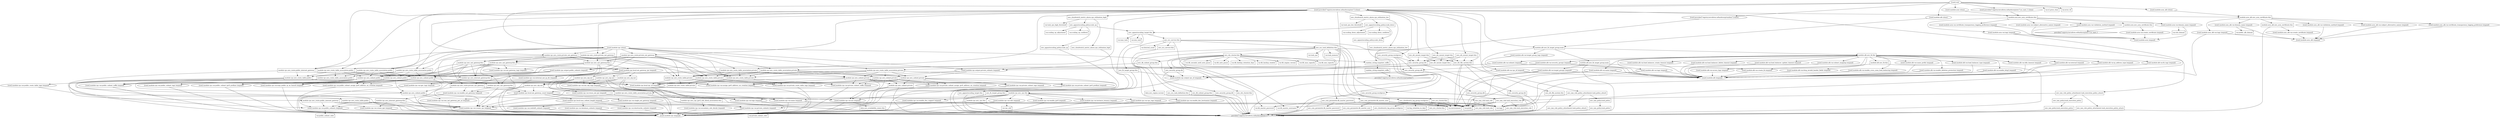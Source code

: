 digraph {
	compound = "true"
	newrank = "true"
	subgraph "root" {
		"[root] aws_appautoscaling_policy.scale_down" [label = "aws_appautoscaling_policy.scale_down", shape = "box"]
		"[root] aws_appautoscaling_policy.scale_down (expand)" [label = "aws_appautoscaling_policy.scale_down", shape = "box"]
		"[root] aws_appautoscaling_policy.scale_up" [label = "aws_appautoscaling_policy.scale_up", shape = "box"]
		"[root] aws_appautoscaling_policy.scale_up (expand)" [label = "aws_appautoscaling_policy.scale_up", shape = "box"]
		"[root] aws_appautoscaling_target.this" [label = "aws_appautoscaling_target.this", shape = "box"]
		"[root] aws_appautoscaling_target.this (expand)" [label = "aws_appautoscaling_target.this", shape = "box"]
		"[root] aws_cloudwatch_log_group.wordpress" [label = "aws_cloudwatch_log_group.wordpress", shape = "box"]
		"[root] aws_cloudwatch_log_group.wordpress (expand)" [label = "aws_cloudwatch_log_group.wordpress", shape = "box"]
		"[root] aws_cloudwatch_metric_alarm.cpu_utilization_high" [label = "aws_cloudwatch_metric_alarm.cpu_utilization_high", shape = "box"]
		"[root] aws_cloudwatch_metric_alarm.cpu_utilization_high (expand)" [label = "aws_cloudwatch_metric_alarm.cpu_utilization_high", shape = "box"]
		"[root] aws_cloudwatch_metric_alarm.cpu_utilization_low" [label = "aws_cloudwatch_metric_alarm.cpu_utilization_low", shape = "box"]
		"[root] aws_cloudwatch_metric_alarm.cpu_utilization_low (expand)" [label = "aws_cloudwatch_metric_alarm.cpu_utilization_low", shape = "box"]
		"[root] aws_db_subnet_group.this" [label = "aws_db_subnet_group.this", shape = "box"]
		"[root] aws_db_subnet_group.this (expand)" [label = "aws_db_subnet_group.this", shape = "box"]
		"[root] aws_ecs_cluster.this" [label = "aws_ecs_cluster.this", shape = "box"]
		"[root] aws_ecs_cluster.this (expand)" [label = "aws_ecs_cluster.this", shape = "box"]
		"[root] aws_ecs_service.this" [label = "aws_ecs_service.this", shape = "box"]
		"[root] aws_ecs_service.this (expand)" [label = "aws_ecs_service.this", shape = "box"]
		"[root] aws_ecs_task_definition.this" [label = "aws_ecs_task_definition.this", shape = "box"]
		"[root] aws_ecs_task_definition.this (expand)" [label = "aws_ecs_task_definition.this", shape = "box"]
		"[root] aws_efs_file_system.this" [label = "aws_efs_file_system.this", shape = "box"]
		"[root] aws_efs_file_system.this (expand)" [label = "aws_efs_file_system.this", shape = "box"]
		"[root] aws_efs_mount_target.this (expand)" [label = "aws_efs_mount_target.this", shape = "box"]
		"[root] aws_efs_mount_target.this[0]" [label = "aws_efs_mount_target.this", shape = "box"]
		"[root] aws_efs_mount_target.this[1]" [label = "aws_efs_mount_target.this", shape = "box"]
		"[root] aws_efs_mount_target.this[2]" [label = "aws_efs_mount_target.this", shape = "box"]
		"[root] aws_iam_policy.task_execution_policy" [label = "aws_iam_policy.task_execution_policy", shape = "box"]
		"[root] aws_iam_policy.task_execution_policy (expand)" [label = "aws_iam_policy.task_execution_policy", shape = "box"]
		"[root] aws_iam_policy.task_policy" [label = "aws_iam_policy.task_policy", shape = "box"]
		"[root] aws_iam_policy.task_policy (expand)" [label = "aws_iam_policy.task_policy", shape = "box"]
		"[root] aws_iam_role.task_execution_role" [label = "aws_iam_role.task_execution_role", shape = "box"]
		"[root] aws_iam_role.task_execution_role (expand)" [label = "aws_iam_role.task_execution_role", shape = "box"]
		"[root] aws_iam_role.task_role" [label = "aws_iam_role.task_role", shape = "box"]
		"[root] aws_iam_role.task_role (expand)" [label = "aws_iam_role.task_role", shape = "box"]
		"[root] aws_iam_role_policy_attachment.task_execution_policy_attach" [label = "aws_iam_role_policy_attachment.task_execution_policy_attach", shape = "box"]
		"[root] aws_iam_role_policy_attachment.task_execution_policy_attach (expand)" [label = "aws_iam_role_policy_attachment.task_execution_policy_attach", shape = "box"]
		"[root] aws_iam_role_policy_attachment.task_policy_attach" [label = "aws_iam_role_policy_attachment.task_policy_attach", shape = "box"]
		"[root] aws_iam_role_policy_attachment.task_policy_attach (expand)" [label = "aws_iam_role_policy_attachment.task_policy_attach", shape = "box"]
		"[root] aws_lb_target_group.this" [label = "aws_lb_target_group.this", shape = "box"]
		"[root] aws_lb_target_group.this (expand)" [label = "aws_lb_target_group.this", shape = "box"]
		"[root] aws_rds_cluster.this" [label = "aws_rds_cluster.this", shape = "box"]
		"[root] aws_rds_cluster.this (expand)" [label = "aws_rds_cluster.this", shape = "box"]
		"[root] aws_security_group.alb" [label = "aws_security_group.alb", shape = "box"]
		"[root] aws_security_group.alb (expand)" [label = "aws_security_group.alb", shape = "box"]
		"[root] aws_security_group.db" [label = "aws_security_group.db", shape = "box"]
		"[root] aws_security_group.db (expand)" [label = "aws_security_group.db", shape = "box"]
		"[root] aws_security_group.efs" [label = "aws_security_group.efs", shape = "box"]
		"[root] aws_security_group.efs (expand)" [label = "aws_security_group.efs", shape = "box"]
		"[root] aws_security_group.wordpress" [label = "aws_security_group.wordpress", shape = "box"]
		"[root] aws_security_group.wordpress (expand)" [label = "aws_security_group.wordpress", shape = "box"]
		"[root] aws_ssm_parameter.db_master_password" [label = "aws_ssm_parameter.db_master_password", shape = "box"]
		"[root] aws_ssm_parameter.db_master_password (expand)" [label = "aws_ssm_parameter.db_master_password", shape = "box"]
		"[root] aws_ssm_parameter.db_master_user" [label = "aws_ssm_parameter.db_master_user", shape = "box"]
		"[root] aws_ssm_parameter.db_master_user (expand)" [label = "aws_ssm_parameter.db_master_user", shape = "box"]
		"[root] data.aws_availability_zones.this (expand)" [label = "data.aws_availability_zones.this", shape = "box"]
		"[root] data.aws_region.current (expand)" [label = "data.aws_region.current", shape = "box"]
		"[root] module.acm.aws_acm_certificate.this (expand)" [label = "module.acm.aws_acm_certificate.this", shape = "box"]
		"[root] module.acm.aws_acm_certificate.this[0]" [label = "module.acm.aws_acm_certificate.this", shape = "box"]
		"[root] module.acm_alb.aws_acm_certificate.this (expand)" [label = "module.acm_alb.aws_acm_certificate.this", shape = "box"]
		"[root] module.acm_alb.aws_acm_certificate.this[0]" [label = "module.acm_alb.aws_acm_certificate.this", shape = "box"]
		"[root] module.alb.aws_lb.this (expand)" [label = "module.alb.aws_lb.this", shape = "box"]
		"[root] module.alb.aws_lb.this[0]" [label = "module.alb.aws_lb.this", shape = "box"]
		"[root] module.alb.aws_lb_target_group.main (expand)" [label = "module.alb.aws_lb_target_group.main", shape = "box"]
		"[root] module.alb.aws_lb_target_group.main[0]" [label = "module.alb.aws_lb_target_group.main", shape = "box"]
		"[root] module.vpc.aws_eip.nat (expand)" [label = "module.vpc.aws_eip.nat", shape = "box"]
		"[root] module.vpc.aws_eip.nat[0]" [label = "module.vpc.aws_eip.nat", shape = "box"]
		"[root] module.vpc.aws_eip.nat[1]" [label = "module.vpc.aws_eip.nat", shape = "box"]
		"[root] module.vpc.aws_eip.nat[2]" [label = "module.vpc.aws_eip.nat", shape = "box"]
		"[root] module.vpc.aws_internet_gateway.this (expand)" [label = "module.vpc.aws_internet_gateway.this", shape = "box"]
		"[root] module.vpc.aws_internet_gateway.this[0]" [label = "module.vpc.aws_internet_gateway.this", shape = "box"]
		"[root] module.vpc.aws_nat_gateway.this (expand)" [label = "module.vpc.aws_nat_gateway.this", shape = "box"]
		"[root] module.vpc.aws_nat_gateway.this[0]" [label = "module.vpc.aws_nat_gateway.this", shape = "box"]
		"[root] module.vpc.aws_nat_gateway.this[1]" [label = "module.vpc.aws_nat_gateway.this", shape = "box"]
		"[root] module.vpc.aws_nat_gateway.this[2]" [label = "module.vpc.aws_nat_gateway.this", shape = "box"]
		"[root] module.vpc.aws_route.private_nat_gateway (expand)" [label = "module.vpc.aws_route.private_nat_gateway", shape = "box"]
		"[root] module.vpc.aws_route.private_nat_gateway[0]" [label = "module.vpc.aws_route.private_nat_gateway", shape = "box"]
		"[root] module.vpc.aws_route.private_nat_gateway[1]" [label = "module.vpc.aws_route.private_nat_gateway", shape = "box"]
		"[root] module.vpc.aws_route.private_nat_gateway[2]" [label = "module.vpc.aws_route.private_nat_gateway", shape = "box"]
		"[root] module.vpc.aws_route.public_internet_gateway (expand)" [label = "module.vpc.aws_route.public_internet_gateway", shape = "box"]
		"[root] module.vpc.aws_route.public_internet_gateway[0]" [label = "module.vpc.aws_route.public_internet_gateway", shape = "box"]
		"[root] module.vpc.aws_route_table.private (expand)" [label = "module.vpc.aws_route_table.private", shape = "box"]
		"[root] module.vpc.aws_route_table.private[0]" [label = "module.vpc.aws_route_table.private", shape = "box"]
		"[root] module.vpc.aws_route_table.private[1]" [label = "module.vpc.aws_route_table.private", shape = "box"]
		"[root] module.vpc.aws_route_table.private[2]" [label = "module.vpc.aws_route_table.private", shape = "box"]
		"[root] module.vpc.aws_route_table.public (expand)" [label = "module.vpc.aws_route_table.public", shape = "box"]
		"[root] module.vpc.aws_route_table.public[0]" [label = "module.vpc.aws_route_table.public", shape = "box"]
		"[root] module.vpc.aws_route_table_association.private (expand)" [label = "module.vpc.aws_route_table_association.private", shape = "box"]
		"[root] module.vpc.aws_route_table_association.private[0]" [label = "module.vpc.aws_route_table_association.private", shape = "box"]
		"[root] module.vpc.aws_route_table_association.private[1]" [label = "module.vpc.aws_route_table_association.private", shape = "box"]
		"[root] module.vpc.aws_route_table_association.private[2]" [label = "module.vpc.aws_route_table_association.private", shape = "box"]
		"[root] module.vpc.aws_route_table_association.public (expand)" [label = "module.vpc.aws_route_table_association.public", shape = "box"]
		"[root] module.vpc.aws_route_table_association.public[0]" [label = "module.vpc.aws_route_table_association.public", shape = "box"]
		"[root] module.vpc.aws_route_table_association.public[1]" [label = "module.vpc.aws_route_table_association.public", shape = "box"]
		"[root] module.vpc.aws_route_table_association.public[2]" [label = "module.vpc.aws_route_table_association.public", shape = "box"]
		"[root] module.vpc.aws_subnet.private (expand)" [label = "module.vpc.aws_subnet.private", shape = "box"]
		"[root] module.vpc.aws_subnet.private[0]" [label = "module.vpc.aws_subnet.private", shape = "box"]
		"[root] module.vpc.aws_subnet.private[1]" [label = "module.vpc.aws_subnet.private", shape = "box"]
		"[root] module.vpc.aws_subnet.private[2]" [label = "module.vpc.aws_subnet.private", shape = "box"]
		"[root] module.vpc.aws_subnet.public (expand)" [label = "module.vpc.aws_subnet.public", shape = "box"]
		"[root] module.vpc.aws_subnet.public[0]" [label = "module.vpc.aws_subnet.public", shape = "box"]
		"[root] module.vpc.aws_subnet.public[1]" [label = "module.vpc.aws_subnet.public", shape = "box"]
		"[root] module.vpc.aws_subnet.public[2]" [label = "module.vpc.aws_subnet.public", shape = "box"]
		"[root] module.vpc.aws_vpc.this (expand)" [label = "module.vpc.aws_vpc.this", shape = "box"]
		"[root] module.vpc.aws_vpc.this[0]" [label = "module.vpc.aws_vpc.this", shape = "box"]
		"[root] module.vpc.aws_vpc_ipv4_cidr_block_association.this (expand)" [label = "module.vpc.aws_vpc_ipv4_cidr_block_association.this", shape = "box"]
		"[root] provider[\"registry.terraform.io/hashicorp/aws\"]" [label = "provider[\"registry.terraform.io/hashicorp/aws\"]", shape = "diamond"]
		"[root] provider[\"registry.terraform.io/hashicorp/aws\"].us_east_1" [label = "provider[\"registry.terraform.io/hashicorp/aws\"].us_east_1", shape = "diamond"]
		"[root] provider[\"registry.terraform.io/hashicorp/random\"]" [label = "provider[\"registry.terraform.io/hashicorp/random\"]", shape = "diamond"]
		"[root] random_string.snapshot_suffix" [label = "random_string.snapshot_suffix", shape = "box"]
		"[root] random_string.snapshot_suffix (expand)" [label = "random_string.snapshot_suffix", shape = "box"]
		"[root] var.cf_price_class" [label = "var.cf_price_class", shape = "note"]
		"[root] var.db_auto_pause" [label = "var.db_auto_pause", shape = "note"]
		"[root] var.db_backup_retention_days" [label = "var.db_backup_retention_days", shape = "note"]
		"[root] var.db_backup_window" [label = "var.db_backup_window", shape = "note"]
		"[root] var.db_engine_version" [label = "var.db_engine_version", shape = "note"]
		"[root] var.db_master_password" [label = "var.db_master_password", shape = "note"]
		"[root] var.db_master_username" [label = "var.db_master_username", shape = "note"]
		"[root] var.db_max_capacity" [label = "var.db_max_capacity", shape = "note"]
		"[root] var.db_min_capacity" [label = "var.db_min_capacity", shape = "note"]
		"[root] var.db_seconds_until_auto_pause" [label = "var.db_seconds_until_auto_pause", shape = "note"]
		"[root] var.desired_count" [label = "var.desired_count", shape = "note"]
		"[root] var.environment" [label = "var.environment", shape = "note"]
		"[root] var.error_ttl" [label = "var.error_ttl", shape = "note"]
		"[root] var.log_retention_in_days" [label = "var.log_retention_in_days", shape = "note"]
		"[root] var.max_task" [label = "var.max_task", shape = "note"]
		"[root] var.min_task" [label = "var.min_task", shape = "note"]
		"[root] var.prefix" [label = "var.prefix", shape = "note"]
		"[root] var.private_subnet_cidrs" [label = "var.private_subnet_cidrs", shape = "note"]
		"[root] var.public_alb_domain" [label = "var.public_alb_domain", shape = "note"]
		"[root] var.public_subnet_cidrs" [label = "var.public_subnet_cidrs", shape = "note"]
		"[root] var.scaling_down_adjustment" [label = "var.scaling_down_adjustment", shape = "note"]
		"[root] var.scaling_down_cooldown" [label = "var.scaling_down_cooldown", shape = "note"]
		"[root] var.scaling_up_adjustment" [label = "var.scaling_up_adjustment", shape = "note"]
		"[root] var.scaling_up_cooldown" [label = "var.scaling_up_cooldown", shape = "note"]
		"[root] var.site_domain" [label = "var.site_domain", shape = "note"]
		"[root] var.tags" [label = "var.tags", shape = "note"]
		"[root] var.task_cpu" [label = "var.task_cpu", shape = "note"]
		"[root] var.task_cpu_high_threshold" [label = "var.task_cpu_high_threshold", shape = "note"]
		"[root] var.task_cpu_low_threshold" [label = "var.task_cpu_low_threshold", shape = "note"]
		"[root] var.task_memory" [label = "var.task_memory", shape = "note"]
		"[root] var.vpc_cidr" [label = "var.vpc_cidr", shape = "note"]
		"[root] aws_appautoscaling_policy.scale_down (expand)" -> "[root] provider[\"registry.terraform.io/hashicorp/aws\"]"
		"[root] aws_appautoscaling_policy.scale_down" -> "[root] aws_appautoscaling_policy.scale_down (expand)"
		"[root] aws_appautoscaling_policy.scale_down" -> "[root] aws_appautoscaling_target.this"
		"[root] aws_appautoscaling_policy.scale_down" -> "[root] var.scaling_down_adjustment"
		"[root] aws_appautoscaling_policy.scale_down" -> "[root] var.scaling_down_cooldown"
		"[root] aws_appautoscaling_policy.scale_up (expand)" -> "[root] provider[\"registry.terraform.io/hashicorp/aws\"]"
		"[root] aws_appautoscaling_policy.scale_up" -> "[root] aws_appautoscaling_policy.scale_up (expand)"
		"[root] aws_appautoscaling_policy.scale_up" -> "[root] aws_appautoscaling_target.this"
		"[root] aws_appautoscaling_policy.scale_up" -> "[root] var.scaling_up_adjustment"
		"[root] aws_appautoscaling_policy.scale_up" -> "[root] var.scaling_up_cooldown"
		"[root] aws_appautoscaling_target.this (expand)" -> "[root] provider[\"registry.terraform.io/hashicorp/aws\"]"
		"[root] aws_appautoscaling_target.this" -> "[root] aws_appautoscaling_target.this (expand)"
		"[root] aws_appautoscaling_target.this" -> "[root] aws_ecs_service.this"
		"[root] aws_appautoscaling_target.this" -> "[root] var.max_task"
		"[root] aws_appautoscaling_target.this" -> "[root] var.min_task"
		"[root] aws_cloudwatch_log_group.wordpress (expand)" -> "[root] provider[\"registry.terraform.io/hashicorp/aws\"]"
		"[root] aws_cloudwatch_log_group.wordpress" -> "[root] aws_cloudwatch_log_group.wordpress (expand)"
		"[root] aws_cloudwatch_log_group.wordpress" -> "[root] var.environment"
		"[root] aws_cloudwatch_log_group.wordpress" -> "[root] var.log_retention_in_days"
		"[root] aws_cloudwatch_log_group.wordpress" -> "[root] var.prefix"
		"[root] aws_cloudwatch_log_group.wordpress" -> "[root] var.tags"
		"[root] aws_cloudwatch_metric_alarm.cpu_utilization_high (expand)" -> "[root] provider[\"registry.terraform.io/hashicorp/aws\"]"
		"[root] aws_cloudwatch_metric_alarm.cpu_utilization_high" -> "[root] aws_appautoscaling_policy.scale_up"
		"[root] aws_cloudwatch_metric_alarm.cpu_utilization_high" -> "[root] aws_cloudwatch_metric_alarm.cpu_utilization_high (expand)"
		"[root] aws_cloudwatch_metric_alarm.cpu_utilization_high" -> "[root] var.task_cpu_high_threshold"
		"[root] aws_cloudwatch_metric_alarm.cpu_utilization_low (expand)" -> "[root] provider[\"registry.terraform.io/hashicorp/aws\"]"
		"[root] aws_cloudwatch_metric_alarm.cpu_utilization_low" -> "[root] aws_appautoscaling_policy.scale_down"
		"[root] aws_cloudwatch_metric_alarm.cpu_utilization_low" -> "[root] aws_cloudwatch_metric_alarm.cpu_utilization_low (expand)"
		"[root] aws_cloudwatch_metric_alarm.cpu_utilization_low" -> "[root] var.task_cpu_low_threshold"
		"[root] aws_db_subnet_group.this (expand)" -> "[root] provider[\"registry.terraform.io/hashicorp/aws\"]"
		"[root] aws_db_subnet_group.this" -> "[root] aws_db_subnet_group.this (expand)"
		"[root] aws_db_subnet_group.this" -> "[root] module.vpc.output.private_subnets (expand)"
		"[root] aws_ecs_cluster.this (expand)" -> "[root] provider[\"registry.terraform.io/hashicorp/aws\"]"
		"[root] aws_ecs_cluster.this" -> "[root] aws_ecs_cluster.this (expand)"
		"[root] aws_ecs_cluster.this" -> "[root] var.environment"
		"[root] aws_ecs_cluster.this" -> "[root] var.prefix"
		"[root] aws_ecs_service.this (expand)" -> "[root] provider[\"registry.terraform.io/hashicorp/aws\"]"
		"[root] aws_ecs_service.this" -> "[root] aws_ecs_cluster.this"
		"[root] aws_ecs_service.this" -> "[root] aws_ecs_service.this (expand)"
		"[root] aws_ecs_service.this" -> "[root] aws_ecs_task_definition.this"
		"[root] aws_ecs_service.this" -> "[root] aws_lb_target_group.this"
		"[root] aws_ecs_service.this" -> "[root] aws_security_group.alb"
		"[root] aws_ecs_service.this" -> "[root] aws_security_group.efs"
		"[root] aws_ecs_service.this" -> "[root] var.desired_count"
		"[root] aws_ecs_task_definition.this (expand)" -> "[root] provider[\"registry.terraform.io/hashicorp/aws\"]"
		"[root] aws_ecs_task_definition.this" -> "[root] aws_cloudwatch_log_group.wordpress"
		"[root] aws_ecs_task_definition.this" -> "[root] aws_ecs_task_definition.this (expand)"
		"[root] aws_ecs_task_definition.this" -> "[root] aws_efs_file_system.this"
		"[root] aws_ecs_task_definition.this" -> "[root] aws_iam_role.task_execution_role"
		"[root] aws_ecs_task_definition.this" -> "[root] aws_iam_role.task_role"
		"[root] aws_ecs_task_definition.this" -> "[root] aws_rds_cluster.this"
		"[root] aws_ecs_task_definition.this" -> "[root] aws_ssm_parameter.db_master_password"
		"[root] aws_ecs_task_definition.this" -> "[root] aws_ssm_parameter.db_master_user"
		"[root] aws_ecs_task_definition.this" -> "[root] data.aws_region.current (expand)"
		"[root] aws_ecs_task_definition.this" -> "[root] var.task_cpu"
		"[root] aws_ecs_task_definition.this" -> "[root] var.task_memory"
		"[root] aws_efs_file_system.this (expand)" -> "[root] provider[\"registry.terraform.io/hashicorp/aws\"]"
		"[root] aws_efs_file_system.this" -> "[root] aws_efs_file_system.this (expand)"
		"[root] aws_efs_file_system.this" -> "[root] var.environment"
		"[root] aws_efs_file_system.this" -> "[root] var.prefix"
		"[root] aws_efs_file_system.this" -> "[root] var.tags"
		"[root] aws_efs_mount_target.this (expand)" -> "[root] module.vpc.output.private_subnets (expand)"
		"[root] aws_efs_mount_target.this[0]" -> "[root] aws_efs_file_system.this"
		"[root] aws_efs_mount_target.this[0]" -> "[root] aws_efs_mount_target.this (expand)"
		"[root] aws_efs_mount_target.this[0]" -> "[root] aws_security_group.efs"
		"[root] aws_efs_mount_target.this[1]" -> "[root] aws_efs_file_system.this"
		"[root] aws_efs_mount_target.this[1]" -> "[root] aws_efs_mount_target.this (expand)"
		"[root] aws_efs_mount_target.this[1]" -> "[root] aws_security_group.efs"
		"[root] aws_efs_mount_target.this[2]" -> "[root] aws_efs_file_system.this"
		"[root] aws_efs_mount_target.this[2]" -> "[root] aws_efs_mount_target.this (expand)"
		"[root] aws_efs_mount_target.this[2]" -> "[root] aws_security_group.efs"
		"[root] aws_iam_policy.task_execution_policy (expand)" -> "[root] provider[\"registry.terraform.io/hashicorp/aws\"]"
		"[root] aws_iam_policy.task_execution_policy" -> "[root] aws_iam_policy.task_execution_policy (expand)"
		"[root] aws_iam_policy.task_policy (expand)" -> "[root] provider[\"registry.terraform.io/hashicorp/aws\"]"
		"[root] aws_iam_policy.task_policy" -> "[root] aws_iam_policy.task_policy (expand)"
		"[root] aws_iam_role.task_execution_role (expand)" -> "[root] provider[\"registry.terraform.io/hashicorp/aws\"]"
		"[root] aws_iam_role.task_execution_role" -> "[root] aws_iam_role.task_execution_role (expand)"
		"[root] aws_iam_role.task_execution_role" -> "[root] var.environment"
		"[root] aws_iam_role.task_execution_role" -> "[root] var.prefix"
		"[root] aws_iam_role.task_execution_role" -> "[root] var.tags"
		"[root] aws_iam_role.task_role (expand)" -> "[root] provider[\"registry.terraform.io/hashicorp/aws\"]"
		"[root] aws_iam_role.task_role" -> "[root] aws_iam_role.task_role (expand)"
		"[root] aws_iam_role.task_role" -> "[root] var.environment"
		"[root] aws_iam_role.task_role" -> "[root] var.prefix"
		"[root] aws_iam_role.task_role" -> "[root] var.tags"
		"[root] aws_iam_role_policy_attachment.task_execution_policy_attach (expand)" -> "[root] provider[\"registry.terraform.io/hashicorp/aws\"]"
		"[root] aws_iam_role_policy_attachment.task_execution_policy_attach" -> "[root] aws_iam_policy.task_execution_policy"
		"[root] aws_iam_role_policy_attachment.task_execution_policy_attach" -> "[root] aws_iam_role.task_execution_role"
		"[root] aws_iam_role_policy_attachment.task_execution_policy_attach" -> "[root] aws_iam_role_policy_attachment.task_execution_policy_attach (expand)"
		"[root] aws_iam_role_policy_attachment.task_policy_attach (expand)" -> "[root] provider[\"registry.terraform.io/hashicorp/aws\"]"
		"[root] aws_iam_role_policy_attachment.task_policy_attach" -> "[root] aws_iam_policy.task_policy"
		"[root] aws_iam_role_policy_attachment.task_policy_attach" -> "[root] aws_iam_role.task_role"
		"[root] aws_iam_role_policy_attachment.task_policy_attach" -> "[root] aws_iam_role_policy_attachment.task_policy_attach (expand)"
		"[root] aws_lb_target_group.this (expand)" -> "[root] provider[\"registry.terraform.io/hashicorp/aws\"]"
		"[root] aws_lb_target_group.this" -> "[root] aws_lb_target_group.this (expand)"
		"[root] aws_lb_target_group.this" -> "[root] module.vpc.output.vpc_id (expand)"
		"[root] aws_rds_cluster.this (expand)" -> "[root] provider[\"registry.terraform.io/hashicorp/aws\"]"
		"[root] aws_rds_cluster.this" -> "[root] aws_db_subnet_group.this"
		"[root] aws_rds_cluster.this" -> "[root] aws_rds_cluster.this (expand)"
		"[root] aws_rds_cluster.this" -> "[root] aws_security_group.db"
		"[root] aws_rds_cluster.this" -> "[root] random_string.snapshot_suffix"
		"[root] aws_rds_cluster.this" -> "[root] var.db_auto_pause"
		"[root] aws_rds_cluster.this" -> "[root] var.db_backup_retention_days"
		"[root] aws_rds_cluster.this" -> "[root] var.db_backup_window"
		"[root] aws_rds_cluster.this" -> "[root] var.db_engine_version"
		"[root] aws_rds_cluster.this" -> "[root] var.db_master_password"
		"[root] aws_rds_cluster.this" -> "[root] var.db_master_username"
		"[root] aws_rds_cluster.this" -> "[root] var.db_max_capacity"
		"[root] aws_rds_cluster.this" -> "[root] var.db_min_capacity"
		"[root] aws_rds_cluster.this" -> "[root] var.db_seconds_until_auto_pause"
		"[root] aws_security_group.alb (expand)" -> "[root] provider[\"registry.terraform.io/hashicorp/aws\"]"
		"[root] aws_security_group.alb" -> "[root] aws_security_group.alb (expand)"
		"[root] aws_security_group.alb" -> "[root] module.vpc.output.vpc_id (expand)"
		"[root] aws_security_group.db (expand)" -> "[root] provider[\"registry.terraform.io/hashicorp/aws\"]"
		"[root] aws_security_group.db" -> "[root] aws_security_group.db (expand)"
		"[root] aws_security_group.db" -> "[root] module.vpc.output.vpc_id (expand)"
		"[root] aws_security_group.efs (expand)" -> "[root] provider[\"registry.terraform.io/hashicorp/aws\"]"
		"[root] aws_security_group.efs" -> "[root] aws_security_group.efs (expand)"
		"[root] aws_security_group.efs" -> "[root] module.vpc.output.vpc_id (expand)"
		"[root] aws_security_group.wordpress (expand)" -> "[root] provider[\"registry.terraform.io/hashicorp/aws\"]"
		"[root] aws_security_group.wordpress" -> "[root] aws_security_group.alb"
		"[root] aws_security_group.wordpress" -> "[root] aws_security_group.efs"
		"[root] aws_security_group.wordpress" -> "[root] aws_security_group.wordpress (expand)"
		"[root] aws_ssm_parameter.db_master_password (expand)" -> "[root] provider[\"registry.terraform.io/hashicorp/aws\"]"
		"[root] aws_ssm_parameter.db_master_password" -> "[root] aws_ssm_parameter.db_master_password (expand)"
		"[root] aws_ssm_parameter.db_master_password" -> "[root] var.db_master_password"
		"[root] aws_ssm_parameter.db_master_password" -> "[root] var.environment"
		"[root] aws_ssm_parameter.db_master_password" -> "[root] var.prefix"
		"[root] aws_ssm_parameter.db_master_password" -> "[root] var.tags"
		"[root] aws_ssm_parameter.db_master_user (expand)" -> "[root] provider[\"registry.terraform.io/hashicorp/aws\"]"
		"[root] aws_ssm_parameter.db_master_user" -> "[root] aws_ssm_parameter.db_master_user (expand)"
		"[root] aws_ssm_parameter.db_master_user" -> "[root] var.db_master_username"
		"[root] aws_ssm_parameter.db_master_user" -> "[root] var.environment"
		"[root] aws_ssm_parameter.db_master_user" -> "[root] var.prefix"
		"[root] aws_ssm_parameter.db_master_user" -> "[root] var.tags"
		"[root] data.aws_availability_zones.this (expand)" -> "[root] provider[\"registry.terraform.io/hashicorp/aws\"]"
		"[root] data.aws_region.current (expand)" -> "[root] provider[\"registry.terraform.io/hashicorp/aws\"]"
		"[root] module.acm (close)" -> "[root] module.acm.aws_acm_certificate.this[0]"
		"[root] module.acm.aws_acm_certificate.this (expand)" -> "[root] module.acm.var.create_certificate (expand)"
		"[root] module.acm.aws_acm_certificate.this (expand)" -> "[root] provider[\"registry.terraform.io/hashicorp/aws\"].us_east_1"
		"[root] module.acm.aws_acm_certificate.this[0]" -> "[root] module.acm.aws_acm_certificate.this (expand)"
		"[root] module.acm.aws_acm_certificate.this[0]" -> "[root] module.acm.var.certificate_transparency_logging_preference (expand)"
		"[root] module.acm.aws_acm_certificate.this[0]" -> "[root] module.acm.var.domain_name (expand)"
		"[root] module.acm.aws_acm_certificate.this[0]" -> "[root] module.acm.var.subject_alternative_names (expand)"
		"[root] module.acm.aws_acm_certificate.this[0]" -> "[root] module.acm.var.tags (expand)"
		"[root] module.acm.aws_acm_certificate.this[0]" -> "[root] module.acm.var.validation_method (expand)"
		"[root] module.acm.var.certificate_transparency_logging_preference (expand)" -> "[root] module.acm (expand)"
		"[root] module.acm.var.create_certificate (expand)" -> "[root] module.acm (expand)"
		"[root] module.acm.var.domain_name (expand)" -> "[root] module.acm (expand)"
		"[root] module.acm.var.domain_name (expand)" -> "[root] var.site_domain"
		"[root] module.acm.var.subject_alternative_names (expand)" -> "[root] module.acm (expand)"
		"[root] module.acm.var.tags (expand)" -> "[root] module.acm (expand)"
		"[root] module.acm.var.tags (expand)" -> "[root] var.tags"
		"[root] module.acm.var.validation_method (expand)" -> "[root] module.acm (expand)"
		"[root] module.acm_alb (close)" -> "[root] module.acm_alb.aws_acm_certificate.this[0]"
		"[root] module.acm_alb.aws_acm_certificate.this (expand)" -> "[root] module.acm_alb.var.create_certificate (expand)"
		"[root] module.acm_alb.aws_acm_certificate.this (expand)" -> "[root] provider[\"registry.terraform.io/hashicorp/aws\"]"
		"[root] module.acm_alb.aws_acm_certificate.this[0]" -> "[root] module.acm_alb.aws_acm_certificate.this (expand)"
		"[root] module.acm_alb.aws_acm_certificate.this[0]" -> "[root] module.acm_alb.var.certificate_transparency_logging_preference (expand)"
		"[root] module.acm_alb.aws_acm_certificate.this[0]" -> "[root] module.acm_alb.var.domain_name (expand)"
		"[root] module.acm_alb.aws_acm_certificate.this[0]" -> "[root] module.acm_alb.var.subject_alternative_names (expand)"
		"[root] module.acm_alb.aws_acm_certificate.this[0]" -> "[root] module.acm_alb.var.tags (expand)"
		"[root] module.acm_alb.aws_acm_certificate.this[0]" -> "[root] module.acm_alb.var.validation_method (expand)"
		"[root] module.acm_alb.var.certificate_transparency_logging_preference (expand)" -> "[root] module.acm_alb (expand)"
		"[root] module.acm_alb.var.create_certificate (expand)" -> "[root] module.acm_alb (expand)"
		"[root] module.acm_alb.var.domain_name (expand)" -> "[root] module.acm_alb (expand)"
		"[root] module.acm_alb.var.domain_name (expand)" -> "[root] var.public_alb_domain"
		"[root] module.acm_alb.var.subject_alternative_names (expand)" -> "[root] module.acm_alb (expand)"
		"[root] module.acm_alb.var.tags (expand)" -> "[root] module.acm_alb (expand)"
		"[root] module.acm_alb.var.tags (expand)" -> "[root] var.tags"
		"[root] module.acm_alb.var.validation_method (expand)" -> "[root] module.acm_alb (expand)"
		"[root] module.alb (close)" -> "[root] module.alb.aws_lb_target_group.main[0]"
		"[root] module.alb.aws_lb.this (expand)" -> "[root] module.alb.var.create_lb (expand)"
		"[root] module.alb.aws_lb.this (expand)" -> "[root] provider[\"registry.terraform.io/hashicorp/aws\"]"
		"[root] module.alb.aws_lb.this[0]" -> "[root] module.alb.aws_lb.this (expand)"
		"[root] module.alb.aws_lb.this[0]" -> "[root] module.alb.var.access_logs (expand)"
		"[root] module.alb.aws_lb.this[0]" -> "[root] module.alb.var.drop_invalid_header_fields (expand)"
		"[root] module.alb.aws_lb.this[0]" -> "[root] module.alb.var.enable_cross_zone_load_balancing (expand)"
		"[root] module.alb.aws_lb.this[0]" -> "[root] module.alb.var.enable_deletion_protection (expand)"
		"[root] module.alb.aws_lb.this[0]" -> "[root] module.alb.var.enable_http2 (expand)"
		"[root] module.alb.aws_lb.this[0]" -> "[root] module.alb.var.idle_timeout (expand)"
		"[root] module.alb.aws_lb.this[0]" -> "[root] module.alb.var.internal (expand)"
		"[root] module.alb.aws_lb.this[0]" -> "[root] module.alb.var.ip_address_type (expand)"
		"[root] module.alb.aws_lb.this[0]" -> "[root] module.alb.var.lb_tags (expand)"
		"[root] module.alb.aws_lb.this[0]" -> "[root] module.alb.var.load_balancer_create_timeout (expand)"
		"[root] module.alb.aws_lb.this[0]" -> "[root] module.alb.var.load_balancer_delete_timeout (expand)"
		"[root] module.alb.aws_lb.this[0]" -> "[root] module.alb.var.load_balancer_type (expand)"
		"[root] module.alb.aws_lb.this[0]" -> "[root] module.alb.var.load_balancer_update_timeout (expand)"
		"[root] module.alb.aws_lb.this[0]" -> "[root] module.alb.var.name (expand)"
		"[root] module.alb.aws_lb.this[0]" -> "[root] module.alb.var.name_prefix (expand)"
		"[root] module.alb.aws_lb.this[0]" -> "[root] module.alb.var.security_groups (expand)"
		"[root] module.alb.aws_lb.this[0]" -> "[root] module.alb.var.subnet_mapping (expand)"
		"[root] module.alb.aws_lb.this[0]" -> "[root] module.alb.var.subnets (expand)"
		"[root] module.alb.aws_lb.this[0]" -> "[root] module.alb.var.tags (expand)"
		"[root] module.alb.aws_lb_target_group.main (expand)" -> "[root] module.alb.var.create_lb (expand)"
		"[root] module.alb.aws_lb_target_group.main (expand)" -> "[root] module.alb.var.target_groups (expand)"
		"[root] module.alb.aws_lb_target_group.main (expand)" -> "[root] provider[\"registry.terraform.io/hashicorp/aws\"]"
		"[root] module.alb.aws_lb_target_group.main[0]" -> "[root] module.alb.aws_lb.this[0]"
		"[root] module.alb.aws_lb_target_group.main[0]" -> "[root] module.alb.aws_lb_target_group.main (expand)"
		"[root] module.alb.aws_lb_target_group.main[0]" -> "[root] module.alb.var.target_group_tags (expand)"
		"[root] module.alb.aws_lb_target_group.main[0]" -> "[root] module.alb.var.vpc_id (expand)"
		"[root] module.alb.var.access_logs (expand)" -> "[root] module.alb (expand)"
		"[root] module.alb.var.create_lb (expand)" -> "[root] module.alb (expand)"
		"[root] module.alb.var.drop_invalid_header_fields (expand)" -> "[root] module.alb (expand)"
		"[root] module.alb.var.enable_cross_zone_load_balancing (expand)" -> "[root] module.alb (expand)"
		"[root] module.alb.var.enable_deletion_protection (expand)" -> "[root] module.alb (expand)"
		"[root] module.alb.var.enable_http2 (expand)" -> "[root] module.alb (expand)"
		"[root] module.alb.var.idle_timeout (expand)" -> "[root] module.alb (expand)"
		"[root] module.alb.var.internal (expand)" -> "[root] module.alb (expand)"
		"[root] module.alb.var.ip_address_type (expand)" -> "[root] module.alb (expand)"
		"[root] module.alb.var.lb_tags (expand)" -> "[root] module.alb (expand)"
		"[root] module.alb.var.load_balancer_create_timeout (expand)" -> "[root] module.alb (expand)"
		"[root] module.alb.var.load_balancer_delete_timeout (expand)" -> "[root] module.alb (expand)"
		"[root] module.alb.var.load_balancer_type (expand)" -> "[root] module.alb (expand)"
		"[root] module.alb.var.load_balancer_update_timeout (expand)" -> "[root] module.alb (expand)"
		"[root] module.alb.var.name (expand)" -> "[root] module.alb (expand)"
		"[root] module.alb.var.name (expand)" -> "[root] var.environment"
		"[root] module.alb.var.name (expand)" -> "[root] var.prefix"
		"[root] module.alb.var.name_prefix (expand)" -> "[root] module.alb (expand)"
		"[root] module.alb.var.security_groups (expand)" -> "[root] aws_security_group.alb"
		"[root] module.alb.var.security_groups (expand)" -> "[root] module.alb (expand)"
		"[root] module.alb.var.subnet_mapping (expand)" -> "[root] module.alb (expand)"
		"[root] module.alb.var.subnets (expand)" -> "[root] module.alb (expand)"
		"[root] module.alb.var.subnets (expand)" -> "[root] module.vpc.output.public_subnets (expand)"
		"[root] module.alb.var.tags (expand)" -> "[root] module.alb (expand)"
		"[root] module.alb.var.tags (expand)" -> "[root] var.tags"
		"[root] module.alb.var.target_group_tags (expand)" -> "[root] module.alb (expand)"
		"[root] module.alb.var.target_groups (expand)" -> "[root] module.alb (expand)"
		"[root] module.alb.var.target_groups (expand)" -> "[root] var.environment"
		"[root] module.alb.var.target_groups (expand)" -> "[root] var.prefix"
		"[root] module.alb.var.vpc_id (expand)" -> "[root] module.alb (expand)"
		"[root] module.alb.var.vpc_id (expand)" -> "[root] module.vpc.output.vpc_id (expand)"
		"[root] module.vpc (close)" -> "[root] module.vpc.aws_route.private_nat_gateway[0]"
		"[root] module.vpc (close)" -> "[root] module.vpc.aws_route.private_nat_gateway[1]"
		"[root] module.vpc (close)" -> "[root] module.vpc.aws_route.private_nat_gateway[2]"
		"[root] module.vpc (close)" -> "[root] module.vpc.aws_route.public_internet_gateway[0]"
		"[root] module.vpc (close)" -> "[root] module.vpc.aws_route_table_association.private[0]"
		"[root] module.vpc (close)" -> "[root] module.vpc.aws_route_table_association.private[1]"
		"[root] module.vpc (close)" -> "[root] module.vpc.aws_route_table_association.private[2]"
		"[root] module.vpc (close)" -> "[root] module.vpc.aws_route_table_association.public[0]"
		"[root] module.vpc (close)" -> "[root] module.vpc.aws_route_table_association.public[1]"
		"[root] module.vpc (close)" -> "[root] module.vpc.aws_route_table_association.public[2]"
		"[root] module.vpc (close)" -> "[root] module.vpc.output.private_subnets (expand)"
		"[root] module.vpc (close)" -> "[root] module.vpc.output.public_subnets (expand)"
		"[root] module.vpc (close)" -> "[root] module.vpc.output.vpc_id (expand)"
		"[root] module.vpc.aws_eip.nat (expand)" -> "[root] module.vpc.local.nat_gateway_count (expand)"
		"[root] module.vpc.aws_eip.nat (expand)" -> "[root] module.vpc.var.create_vpc (expand)"
		"[root] module.vpc.aws_eip.nat (expand)" -> "[root] module.vpc.var.enable_nat_gateway (expand)"
		"[root] module.vpc.aws_eip.nat (expand)" -> "[root] module.vpc.var.reuse_nat_ips (expand)"
		"[root] module.vpc.aws_eip.nat[0]" -> "[root] module.vpc.aws_eip.nat (expand)"
		"[root] module.vpc.aws_eip.nat[0]" -> "[root] module.vpc.var.name (expand)"
		"[root] module.vpc.aws_eip.nat[0]" -> "[root] module.vpc.var.nat_eip_tags (expand)"
		"[root] module.vpc.aws_eip.nat[0]" -> "[root] module.vpc.var.tags (expand)"
		"[root] module.vpc.aws_eip.nat[1]" -> "[root] module.vpc.aws_eip.nat (expand)"
		"[root] module.vpc.aws_eip.nat[1]" -> "[root] module.vpc.var.name (expand)"
		"[root] module.vpc.aws_eip.nat[1]" -> "[root] module.vpc.var.nat_eip_tags (expand)"
		"[root] module.vpc.aws_eip.nat[1]" -> "[root] module.vpc.var.tags (expand)"
		"[root] module.vpc.aws_eip.nat[2]" -> "[root] module.vpc.aws_eip.nat (expand)"
		"[root] module.vpc.aws_eip.nat[2]" -> "[root] module.vpc.var.name (expand)"
		"[root] module.vpc.aws_eip.nat[2]" -> "[root] module.vpc.var.nat_eip_tags (expand)"
		"[root] module.vpc.aws_eip.nat[2]" -> "[root] module.vpc.var.tags (expand)"
		"[root] module.vpc.aws_internet_gateway.this (expand)" -> "[root] module.vpc.var.create_igw (expand)"
		"[root] module.vpc.aws_internet_gateway.this (expand)" -> "[root] module.vpc.var.create_vpc (expand)"
		"[root] module.vpc.aws_internet_gateway.this (expand)" -> "[root] module.vpc.var.public_subnets (expand)"
		"[root] module.vpc.aws_internet_gateway.this (expand)" -> "[root] provider[\"registry.terraform.io/hashicorp/aws\"]"
		"[root] module.vpc.aws_internet_gateway.this[0]" -> "[root] module.vpc.aws_internet_gateway.this (expand)"
		"[root] module.vpc.aws_internet_gateway.this[0]" -> "[root] module.vpc.local.vpc_id (expand)"
		"[root] module.vpc.aws_internet_gateway.this[0]" -> "[root] module.vpc.var.igw_tags (expand)"
		"[root] module.vpc.aws_nat_gateway.this (expand)" -> "[root] module.vpc.local.nat_gateway_count (expand)"
		"[root] module.vpc.aws_nat_gateway.this (expand)" -> "[root] module.vpc.var.create_vpc (expand)"
		"[root] module.vpc.aws_nat_gateway.this (expand)" -> "[root] module.vpc.var.enable_nat_gateway (expand)"
		"[root] module.vpc.aws_nat_gateway.this[0]" -> "[root] module.vpc.aws_internet_gateway.this[0]"
		"[root] module.vpc.aws_nat_gateway.this[0]" -> "[root] module.vpc.aws_nat_gateway.this (expand)"
		"[root] module.vpc.aws_nat_gateway.this[0]" -> "[root] module.vpc.aws_subnet.public[0]"
		"[root] module.vpc.aws_nat_gateway.this[0]" -> "[root] module.vpc.aws_subnet.public[1]"
		"[root] module.vpc.aws_nat_gateway.this[0]" -> "[root] module.vpc.aws_subnet.public[2]"
		"[root] module.vpc.aws_nat_gateway.this[0]" -> "[root] module.vpc.local.nat_gateway_ips (expand)"
		"[root] module.vpc.aws_nat_gateway.this[0]" -> "[root] module.vpc.var.nat_gateway_tags (expand)"
		"[root] module.vpc.aws_nat_gateway.this[1]" -> "[root] module.vpc.aws_internet_gateway.this[0]"
		"[root] module.vpc.aws_nat_gateway.this[1]" -> "[root] module.vpc.aws_nat_gateway.this (expand)"
		"[root] module.vpc.aws_nat_gateway.this[1]" -> "[root] module.vpc.aws_subnet.public[0]"
		"[root] module.vpc.aws_nat_gateway.this[1]" -> "[root] module.vpc.aws_subnet.public[1]"
		"[root] module.vpc.aws_nat_gateway.this[1]" -> "[root] module.vpc.aws_subnet.public[2]"
		"[root] module.vpc.aws_nat_gateway.this[1]" -> "[root] module.vpc.local.nat_gateway_ips (expand)"
		"[root] module.vpc.aws_nat_gateway.this[1]" -> "[root] module.vpc.var.nat_gateway_tags (expand)"
		"[root] module.vpc.aws_nat_gateway.this[2]" -> "[root] module.vpc.aws_internet_gateway.this[0]"
		"[root] module.vpc.aws_nat_gateway.this[2]" -> "[root] module.vpc.aws_nat_gateway.this (expand)"
		"[root] module.vpc.aws_nat_gateway.this[2]" -> "[root] module.vpc.aws_subnet.public[0]"
		"[root] module.vpc.aws_nat_gateway.this[2]" -> "[root] module.vpc.aws_subnet.public[1]"
		"[root] module.vpc.aws_nat_gateway.this[2]" -> "[root] module.vpc.aws_subnet.public[2]"
		"[root] module.vpc.aws_nat_gateway.this[2]" -> "[root] module.vpc.local.nat_gateway_ips (expand)"
		"[root] module.vpc.aws_nat_gateway.this[2]" -> "[root] module.vpc.var.nat_gateway_tags (expand)"
		"[root] module.vpc.aws_route.private_nat_gateway (expand)" -> "[root] module.vpc.local.nat_gateway_count (expand)"
		"[root] module.vpc.aws_route.private_nat_gateway (expand)" -> "[root] module.vpc.var.create_vpc (expand)"
		"[root] module.vpc.aws_route.private_nat_gateway (expand)" -> "[root] module.vpc.var.enable_nat_gateway (expand)"
		"[root] module.vpc.aws_route.private_nat_gateway[0]" -> "[root] module.vpc.aws_nat_gateway.this[0]"
		"[root] module.vpc.aws_route.private_nat_gateway[0]" -> "[root] module.vpc.aws_nat_gateway.this[1]"
		"[root] module.vpc.aws_route.private_nat_gateway[0]" -> "[root] module.vpc.aws_nat_gateway.this[2]"
		"[root] module.vpc.aws_route.private_nat_gateway[0]" -> "[root] module.vpc.aws_route.private_nat_gateway (expand)"
		"[root] module.vpc.aws_route.private_nat_gateway[0]" -> "[root] module.vpc.aws_route_table.private[0]"
		"[root] module.vpc.aws_route.private_nat_gateway[0]" -> "[root] module.vpc.aws_route_table.private[1]"
		"[root] module.vpc.aws_route.private_nat_gateway[0]" -> "[root] module.vpc.aws_route_table.private[2]"
		"[root] module.vpc.aws_route.private_nat_gateway[1]" -> "[root] module.vpc.aws_nat_gateway.this[0]"
		"[root] module.vpc.aws_route.private_nat_gateway[1]" -> "[root] module.vpc.aws_nat_gateway.this[1]"
		"[root] module.vpc.aws_route.private_nat_gateway[1]" -> "[root] module.vpc.aws_nat_gateway.this[2]"
		"[root] module.vpc.aws_route.private_nat_gateway[1]" -> "[root] module.vpc.aws_route.private_nat_gateway (expand)"
		"[root] module.vpc.aws_route.private_nat_gateway[1]" -> "[root] module.vpc.aws_route_table.private[0]"
		"[root] module.vpc.aws_route.private_nat_gateway[1]" -> "[root] module.vpc.aws_route_table.private[1]"
		"[root] module.vpc.aws_route.private_nat_gateway[1]" -> "[root] module.vpc.aws_route_table.private[2]"
		"[root] module.vpc.aws_route.private_nat_gateway[2]" -> "[root] module.vpc.aws_nat_gateway.this[0]"
		"[root] module.vpc.aws_route.private_nat_gateway[2]" -> "[root] module.vpc.aws_nat_gateway.this[1]"
		"[root] module.vpc.aws_route.private_nat_gateway[2]" -> "[root] module.vpc.aws_nat_gateway.this[2]"
		"[root] module.vpc.aws_route.private_nat_gateway[2]" -> "[root] module.vpc.aws_route.private_nat_gateway (expand)"
		"[root] module.vpc.aws_route.private_nat_gateway[2]" -> "[root] module.vpc.aws_route_table.private[0]"
		"[root] module.vpc.aws_route.private_nat_gateway[2]" -> "[root] module.vpc.aws_route_table.private[1]"
		"[root] module.vpc.aws_route.private_nat_gateway[2]" -> "[root] module.vpc.aws_route_table.private[2]"
		"[root] module.vpc.aws_route.public_internet_gateway (expand)" -> "[root] module.vpc.var.create_igw (expand)"
		"[root] module.vpc.aws_route.public_internet_gateway (expand)" -> "[root] module.vpc.var.create_vpc (expand)"
		"[root] module.vpc.aws_route.public_internet_gateway (expand)" -> "[root] module.vpc.var.public_subnets (expand)"
		"[root] module.vpc.aws_route.public_internet_gateway (expand)" -> "[root] provider[\"registry.terraform.io/hashicorp/aws\"]"
		"[root] module.vpc.aws_route.public_internet_gateway[0]" -> "[root] module.vpc.aws_internet_gateway.this[0]"
		"[root] module.vpc.aws_route.public_internet_gateway[0]" -> "[root] module.vpc.aws_route.public_internet_gateway (expand)"
		"[root] module.vpc.aws_route.public_internet_gateway[0]" -> "[root] module.vpc.aws_route_table.public[0]"
		"[root] module.vpc.aws_route_table.private (expand)" -> "[root] module.vpc.local.nat_gateway_count (expand)"
		"[root] module.vpc.aws_route_table.private (expand)" -> "[root] module.vpc.var.create_vpc (expand)"
		"[root] module.vpc.aws_route_table.private[0]" -> "[root] module.vpc.aws_route_table.private (expand)"
		"[root] module.vpc.aws_route_table.private[0]" -> "[root] module.vpc.local.vpc_id (expand)"
		"[root] module.vpc.aws_route_table.private[0]" -> "[root] module.vpc.var.private_route_table_tags (expand)"
		"[root] module.vpc.aws_route_table.private[0]" -> "[root] module.vpc.var.private_subnet_suffix (expand)"
		"[root] module.vpc.aws_route_table.private[1]" -> "[root] module.vpc.aws_route_table.private (expand)"
		"[root] module.vpc.aws_route_table.private[1]" -> "[root] module.vpc.local.vpc_id (expand)"
		"[root] module.vpc.aws_route_table.private[1]" -> "[root] module.vpc.var.private_route_table_tags (expand)"
		"[root] module.vpc.aws_route_table.private[1]" -> "[root] module.vpc.var.private_subnet_suffix (expand)"
		"[root] module.vpc.aws_route_table.private[2]" -> "[root] module.vpc.aws_route_table.private (expand)"
		"[root] module.vpc.aws_route_table.private[2]" -> "[root] module.vpc.local.vpc_id (expand)"
		"[root] module.vpc.aws_route_table.private[2]" -> "[root] module.vpc.var.private_route_table_tags (expand)"
		"[root] module.vpc.aws_route_table.private[2]" -> "[root] module.vpc.var.private_subnet_suffix (expand)"
		"[root] module.vpc.aws_route_table.public (expand)" -> "[root] module.vpc.var.create_vpc (expand)"
		"[root] module.vpc.aws_route_table.public (expand)" -> "[root] module.vpc.var.public_subnets (expand)"
		"[root] module.vpc.aws_route_table.public (expand)" -> "[root] provider[\"registry.terraform.io/hashicorp/aws\"]"
		"[root] module.vpc.aws_route_table.public[0]" -> "[root] module.vpc.aws_route_table.public (expand)"
		"[root] module.vpc.aws_route_table.public[0]" -> "[root] module.vpc.local.vpc_id (expand)"
		"[root] module.vpc.aws_route_table.public[0]" -> "[root] module.vpc.var.public_route_table_tags (expand)"
		"[root] module.vpc.aws_route_table.public[0]" -> "[root] module.vpc.var.public_subnet_suffix (expand)"
		"[root] module.vpc.aws_route_table_association.private (expand)" -> "[root] module.vpc.var.create_vpc (expand)"
		"[root] module.vpc.aws_route_table_association.private (expand)" -> "[root] module.vpc.var.private_subnets (expand)"
		"[root] module.vpc.aws_route_table_association.private (expand)" -> "[root] provider[\"registry.terraform.io/hashicorp/aws\"]"
		"[root] module.vpc.aws_route_table_association.private[0]" -> "[root] module.vpc.aws_route_table.private[0]"
		"[root] module.vpc.aws_route_table_association.private[0]" -> "[root] module.vpc.aws_route_table.private[1]"
		"[root] module.vpc.aws_route_table_association.private[0]" -> "[root] module.vpc.aws_route_table.private[2]"
		"[root] module.vpc.aws_route_table_association.private[0]" -> "[root] module.vpc.aws_route_table_association.private (expand)"
		"[root] module.vpc.aws_route_table_association.private[0]" -> "[root] module.vpc.aws_subnet.private[0]"
		"[root] module.vpc.aws_route_table_association.private[0]" -> "[root] module.vpc.aws_subnet.private[1]"
		"[root] module.vpc.aws_route_table_association.private[0]" -> "[root] module.vpc.aws_subnet.private[2]"
		"[root] module.vpc.aws_route_table_association.private[1]" -> "[root] module.vpc.aws_route_table.private[0]"
		"[root] module.vpc.aws_route_table_association.private[1]" -> "[root] module.vpc.aws_route_table.private[1]"
		"[root] module.vpc.aws_route_table_association.private[1]" -> "[root] module.vpc.aws_route_table.private[2]"
		"[root] module.vpc.aws_route_table_association.private[1]" -> "[root] module.vpc.aws_route_table_association.private (expand)"
		"[root] module.vpc.aws_route_table_association.private[1]" -> "[root] module.vpc.aws_subnet.private[0]"
		"[root] module.vpc.aws_route_table_association.private[1]" -> "[root] module.vpc.aws_subnet.private[1]"
		"[root] module.vpc.aws_route_table_association.private[1]" -> "[root] module.vpc.aws_subnet.private[2]"
		"[root] module.vpc.aws_route_table_association.private[2]" -> "[root] module.vpc.aws_route_table.private[0]"
		"[root] module.vpc.aws_route_table_association.private[2]" -> "[root] module.vpc.aws_route_table.private[1]"
		"[root] module.vpc.aws_route_table_association.private[2]" -> "[root] module.vpc.aws_route_table.private[2]"
		"[root] module.vpc.aws_route_table_association.private[2]" -> "[root] module.vpc.aws_route_table_association.private (expand)"
		"[root] module.vpc.aws_route_table_association.private[2]" -> "[root] module.vpc.aws_subnet.private[0]"
		"[root] module.vpc.aws_route_table_association.private[2]" -> "[root] module.vpc.aws_subnet.private[1]"
		"[root] module.vpc.aws_route_table_association.private[2]" -> "[root] module.vpc.aws_subnet.private[2]"
		"[root] module.vpc.aws_route_table_association.public (expand)" -> "[root] module.vpc.var.create_vpc (expand)"
		"[root] module.vpc.aws_route_table_association.public (expand)" -> "[root] module.vpc.var.public_subnets (expand)"
		"[root] module.vpc.aws_route_table_association.public (expand)" -> "[root] provider[\"registry.terraform.io/hashicorp/aws\"]"
		"[root] module.vpc.aws_route_table_association.public[0]" -> "[root] module.vpc.aws_route_table.public[0]"
		"[root] module.vpc.aws_route_table_association.public[0]" -> "[root] module.vpc.aws_route_table_association.public (expand)"
		"[root] module.vpc.aws_route_table_association.public[0]" -> "[root] module.vpc.aws_subnet.public[0]"
		"[root] module.vpc.aws_route_table_association.public[0]" -> "[root] module.vpc.aws_subnet.public[1]"
		"[root] module.vpc.aws_route_table_association.public[0]" -> "[root] module.vpc.aws_subnet.public[2]"
		"[root] module.vpc.aws_route_table_association.public[1]" -> "[root] module.vpc.aws_route_table.public[0]"
		"[root] module.vpc.aws_route_table_association.public[1]" -> "[root] module.vpc.aws_route_table_association.public (expand)"
		"[root] module.vpc.aws_route_table_association.public[1]" -> "[root] module.vpc.aws_subnet.public[0]"
		"[root] module.vpc.aws_route_table_association.public[1]" -> "[root] module.vpc.aws_subnet.public[1]"
		"[root] module.vpc.aws_route_table_association.public[1]" -> "[root] module.vpc.aws_subnet.public[2]"
		"[root] module.vpc.aws_route_table_association.public[2]" -> "[root] module.vpc.aws_route_table.public[0]"
		"[root] module.vpc.aws_route_table_association.public[2]" -> "[root] module.vpc.aws_route_table_association.public (expand)"
		"[root] module.vpc.aws_route_table_association.public[2]" -> "[root] module.vpc.aws_subnet.public[0]"
		"[root] module.vpc.aws_route_table_association.public[2]" -> "[root] module.vpc.aws_subnet.public[1]"
		"[root] module.vpc.aws_route_table_association.public[2]" -> "[root] module.vpc.aws_subnet.public[2]"
		"[root] module.vpc.aws_subnet.private (expand)" -> "[root] module.vpc.var.create_vpc (expand)"
		"[root] module.vpc.aws_subnet.private (expand)" -> "[root] module.vpc.var.private_subnets (expand)"
		"[root] module.vpc.aws_subnet.private (expand)" -> "[root] provider[\"registry.terraform.io/hashicorp/aws\"]"
		"[root] module.vpc.aws_subnet.private[0]" -> "[root] module.vpc.aws_subnet.private (expand)"
		"[root] module.vpc.aws_subnet.private[0]" -> "[root] module.vpc.local.vpc_id (expand)"
		"[root] module.vpc.aws_subnet.private[0]" -> "[root] module.vpc.var.assign_ipv6_address_on_creation (expand)"
		"[root] module.vpc.aws_subnet.private[0]" -> "[root] module.vpc.var.azs (expand)"
		"[root] module.vpc.aws_subnet.private[0]" -> "[root] module.vpc.var.private_subnet_assign_ipv6_address_on_creation (expand)"
		"[root] module.vpc.aws_subnet.private[0]" -> "[root] module.vpc.var.private_subnet_ipv6_prefixes (expand)"
		"[root] module.vpc.aws_subnet.private[0]" -> "[root] module.vpc.var.private_subnet_suffix (expand)"
		"[root] module.vpc.aws_subnet.private[0]" -> "[root] module.vpc.var.private_subnet_tags (expand)"
		"[root] module.vpc.aws_subnet.private[1]" -> "[root] module.vpc.aws_subnet.private (expand)"
		"[root] module.vpc.aws_subnet.private[1]" -> "[root] module.vpc.local.vpc_id (expand)"
		"[root] module.vpc.aws_subnet.private[1]" -> "[root] module.vpc.var.assign_ipv6_address_on_creation (expand)"
		"[root] module.vpc.aws_subnet.private[1]" -> "[root] module.vpc.var.azs (expand)"
		"[root] module.vpc.aws_subnet.private[1]" -> "[root] module.vpc.var.private_subnet_assign_ipv6_address_on_creation (expand)"
		"[root] module.vpc.aws_subnet.private[1]" -> "[root] module.vpc.var.private_subnet_ipv6_prefixes (expand)"
		"[root] module.vpc.aws_subnet.private[1]" -> "[root] module.vpc.var.private_subnet_suffix (expand)"
		"[root] module.vpc.aws_subnet.private[1]" -> "[root] module.vpc.var.private_subnet_tags (expand)"
		"[root] module.vpc.aws_subnet.private[2]" -> "[root] module.vpc.aws_subnet.private (expand)"
		"[root] module.vpc.aws_subnet.private[2]" -> "[root] module.vpc.local.vpc_id (expand)"
		"[root] module.vpc.aws_subnet.private[2]" -> "[root] module.vpc.var.assign_ipv6_address_on_creation (expand)"
		"[root] module.vpc.aws_subnet.private[2]" -> "[root] module.vpc.var.azs (expand)"
		"[root] module.vpc.aws_subnet.private[2]" -> "[root] module.vpc.var.private_subnet_assign_ipv6_address_on_creation (expand)"
		"[root] module.vpc.aws_subnet.private[2]" -> "[root] module.vpc.var.private_subnet_ipv6_prefixes (expand)"
		"[root] module.vpc.aws_subnet.private[2]" -> "[root] module.vpc.var.private_subnet_suffix (expand)"
		"[root] module.vpc.aws_subnet.private[2]" -> "[root] module.vpc.var.private_subnet_tags (expand)"
		"[root] module.vpc.aws_subnet.public (expand)" -> "[root] module.vpc.var.azs (expand)"
		"[root] module.vpc.aws_subnet.public (expand)" -> "[root] module.vpc.var.create_vpc (expand)"
		"[root] module.vpc.aws_subnet.public (expand)" -> "[root] module.vpc.var.one_nat_gateway_per_az (expand)"
		"[root] module.vpc.aws_subnet.public (expand)" -> "[root] module.vpc.var.public_subnets (expand)"
		"[root] module.vpc.aws_subnet.public[0]" -> "[root] module.vpc.aws_subnet.public (expand)"
		"[root] module.vpc.aws_subnet.public[0]" -> "[root] module.vpc.local.vpc_id (expand)"
		"[root] module.vpc.aws_subnet.public[0]" -> "[root] module.vpc.var.assign_ipv6_address_on_creation (expand)"
		"[root] module.vpc.aws_subnet.public[0]" -> "[root] module.vpc.var.map_public_ip_on_launch (expand)"
		"[root] module.vpc.aws_subnet.public[0]" -> "[root] module.vpc.var.public_subnet_assign_ipv6_address_on_creation (expand)"
		"[root] module.vpc.aws_subnet.public[0]" -> "[root] module.vpc.var.public_subnet_ipv6_prefixes (expand)"
		"[root] module.vpc.aws_subnet.public[0]" -> "[root] module.vpc.var.public_subnet_suffix (expand)"
		"[root] module.vpc.aws_subnet.public[0]" -> "[root] module.vpc.var.public_subnet_tags (expand)"
		"[root] module.vpc.aws_subnet.public[1]" -> "[root] module.vpc.aws_subnet.public (expand)"
		"[root] module.vpc.aws_subnet.public[1]" -> "[root] module.vpc.local.vpc_id (expand)"
		"[root] module.vpc.aws_subnet.public[1]" -> "[root] module.vpc.var.assign_ipv6_address_on_creation (expand)"
		"[root] module.vpc.aws_subnet.public[1]" -> "[root] module.vpc.var.map_public_ip_on_launch (expand)"
		"[root] module.vpc.aws_subnet.public[1]" -> "[root] module.vpc.var.public_subnet_assign_ipv6_address_on_creation (expand)"
		"[root] module.vpc.aws_subnet.public[1]" -> "[root] module.vpc.var.public_subnet_ipv6_prefixes (expand)"
		"[root] module.vpc.aws_subnet.public[1]" -> "[root] module.vpc.var.public_subnet_suffix (expand)"
		"[root] module.vpc.aws_subnet.public[1]" -> "[root] module.vpc.var.public_subnet_tags (expand)"
		"[root] module.vpc.aws_subnet.public[2]" -> "[root] module.vpc.aws_subnet.public (expand)"
		"[root] module.vpc.aws_subnet.public[2]" -> "[root] module.vpc.local.vpc_id (expand)"
		"[root] module.vpc.aws_subnet.public[2]" -> "[root] module.vpc.var.assign_ipv6_address_on_creation (expand)"
		"[root] module.vpc.aws_subnet.public[2]" -> "[root] module.vpc.var.map_public_ip_on_launch (expand)"
		"[root] module.vpc.aws_subnet.public[2]" -> "[root] module.vpc.var.public_subnet_assign_ipv6_address_on_creation (expand)"
		"[root] module.vpc.aws_subnet.public[2]" -> "[root] module.vpc.var.public_subnet_ipv6_prefixes (expand)"
		"[root] module.vpc.aws_subnet.public[2]" -> "[root] module.vpc.var.public_subnet_suffix (expand)"
		"[root] module.vpc.aws_subnet.public[2]" -> "[root] module.vpc.var.public_subnet_tags (expand)"
		"[root] module.vpc.aws_vpc.this (expand)" -> "[root] module.vpc.var.create_vpc (expand)"
		"[root] module.vpc.aws_vpc.this (expand)" -> "[root] provider[\"registry.terraform.io/hashicorp/aws\"]"
		"[root] module.vpc.aws_vpc.this[0]" -> "[root] module.vpc.aws_vpc.this (expand)"
		"[root] module.vpc.aws_vpc.this[0]" -> "[root] module.vpc.var.cidr (expand)"
		"[root] module.vpc.aws_vpc.this[0]" -> "[root] module.vpc.var.enable_dns_hostnames (expand)"
		"[root] module.vpc.aws_vpc.this[0]" -> "[root] module.vpc.var.enable_dns_support (expand)"
		"[root] module.vpc.aws_vpc.this[0]" -> "[root] module.vpc.var.enable_ipv6 (expand)"
		"[root] module.vpc.aws_vpc.this[0]" -> "[root] module.vpc.var.instance_tenancy (expand)"
		"[root] module.vpc.aws_vpc.this[0]" -> "[root] module.vpc.var.name (expand)"
		"[root] module.vpc.aws_vpc.this[0]" -> "[root] module.vpc.var.tags (expand)"
		"[root] module.vpc.aws_vpc.this[0]" -> "[root] module.vpc.var.vpc_tags (expand)"
		"[root] module.vpc.aws_vpc_ipv4_cidr_block_association.this (expand)" -> "[root] module.vpc.var.create_vpc (expand)"
		"[root] module.vpc.aws_vpc_ipv4_cidr_block_association.this (expand)" -> "[root] module.vpc.var.secondary_cidr_blocks (expand)"
		"[root] module.vpc.aws_vpc_ipv4_cidr_block_association.this (expand)" -> "[root] provider[\"registry.terraform.io/hashicorp/aws\"]"
		"[root] module.vpc.local.max_subnet_length (expand)" -> "[root] module.vpc.var.database_subnets (expand)"
		"[root] module.vpc.local.max_subnet_length (expand)" -> "[root] module.vpc.var.elasticache_subnets (expand)"
		"[root] module.vpc.local.max_subnet_length (expand)" -> "[root] module.vpc.var.private_subnets (expand)"
		"[root] module.vpc.local.max_subnet_length (expand)" -> "[root] module.vpc.var.redshift_subnets (expand)"
		"[root] module.vpc.local.nat_gateway_count (expand)" -> "[root] module.vpc.local.max_subnet_length (expand)"
		"[root] module.vpc.local.nat_gateway_count (expand)" -> "[root] module.vpc.var.azs (expand)"
		"[root] module.vpc.local.nat_gateway_count (expand)" -> "[root] module.vpc.var.one_nat_gateway_per_az (expand)"
		"[root] module.vpc.local.nat_gateway_count (expand)" -> "[root] module.vpc.var.single_nat_gateway (expand)"
		"[root] module.vpc.local.nat_gateway_ips (expand)" -> "[root] module.vpc.aws_eip.nat[0]"
		"[root] module.vpc.local.nat_gateway_ips (expand)" -> "[root] module.vpc.aws_eip.nat[1]"
		"[root] module.vpc.local.nat_gateway_ips (expand)" -> "[root] module.vpc.aws_eip.nat[2]"
		"[root] module.vpc.local.nat_gateway_ips (expand)" -> "[root] module.vpc.var.external_nat_ip_ids (expand)"
		"[root] module.vpc.local.vpc_id (expand)" -> "[root] module.vpc.aws_vpc.this[0]"
		"[root] module.vpc.local.vpc_id (expand)" -> "[root] module.vpc.aws_vpc_ipv4_cidr_block_association.this (expand)"
		"[root] module.vpc.output.private_subnets (expand)" -> "[root] module.vpc.aws_subnet.private[0]"
		"[root] module.vpc.output.private_subnets (expand)" -> "[root] module.vpc.aws_subnet.private[1]"
		"[root] module.vpc.output.private_subnets (expand)" -> "[root] module.vpc.aws_subnet.private[2]"
		"[root] module.vpc.output.public_subnets (expand)" -> "[root] module.vpc.aws_subnet.public[0]"
		"[root] module.vpc.output.public_subnets (expand)" -> "[root] module.vpc.aws_subnet.public[1]"
		"[root] module.vpc.output.public_subnets (expand)" -> "[root] module.vpc.aws_subnet.public[2]"
		"[root] module.vpc.output.vpc_id (expand)" -> "[root] module.vpc.aws_vpc.this[0]"
		"[root] module.vpc.var.assign_ipv6_address_on_creation (expand)" -> "[root] module.vpc (expand)"
		"[root] module.vpc.var.azs (expand)" -> "[root] data.aws_availability_zones.this (expand)"
		"[root] module.vpc.var.azs (expand)" -> "[root] module.vpc (expand)"
		"[root] module.vpc.var.cidr (expand)" -> "[root] module.vpc (expand)"
		"[root] module.vpc.var.cidr (expand)" -> "[root] var.vpc_cidr"
		"[root] module.vpc.var.create_igw (expand)" -> "[root] module.vpc (expand)"
		"[root] module.vpc.var.create_vpc (expand)" -> "[root] module.vpc (expand)"
		"[root] module.vpc.var.database_subnets (expand)" -> "[root] module.vpc (expand)"
		"[root] module.vpc.var.elasticache_subnets (expand)" -> "[root] module.vpc (expand)"
		"[root] module.vpc.var.enable_dns_hostnames (expand)" -> "[root] module.vpc (expand)"
		"[root] module.vpc.var.enable_dns_support (expand)" -> "[root] module.vpc (expand)"
		"[root] module.vpc.var.enable_ipv6 (expand)" -> "[root] module.vpc (expand)"
		"[root] module.vpc.var.enable_nat_gateway (expand)" -> "[root] module.vpc (expand)"
		"[root] module.vpc.var.external_nat_ip_ids (expand)" -> "[root] module.vpc (expand)"
		"[root] module.vpc.var.igw_tags (expand)" -> "[root] module.vpc (expand)"
		"[root] module.vpc.var.instance_tenancy (expand)" -> "[root] module.vpc (expand)"
		"[root] module.vpc.var.map_public_ip_on_launch (expand)" -> "[root] module.vpc (expand)"
		"[root] module.vpc.var.name (expand)" -> "[root] module.vpc (expand)"
		"[root] module.vpc.var.name (expand)" -> "[root] var.environment"
		"[root] module.vpc.var.name (expand)" -> "[root] var.prefix"
		"[root] module.vpc.var.nat_eip_tags (expand)" -> "[root] module.vpc (expand)"
		"[root] module.vpc.var.nat_gateway_tags (expand)" -> "[root] module.vpc (expand)"
		"[root] module.vpc.var.one_nat_gateway_per_az (expand)" -> "[root] module.vpc (expand)"
		"[root] module.vpc.var.private_route_table_tags (expand)" -> "[root] module.vpc (expand)"
		"[root] module.vpc.var.private_subnet_assign_ipv6_address_on_creation (expand)" -> "[root] module.vpc (expand)"
		"[root] module.vpc.var.private_subnet_ipv6_prefixes (expand)" -> "[root] module.vpc (expand)"
		"[root] module.vpc.var.private_subnet_suffix (expand)" -> "[root] module.vpc (expand)"
		"[root] module.vpc.var.private_subnet_tags (expand)" -> "[root] module.vpc (expand)"
		"[root] module.vpc.var.private_subnets (expand)" -> "[root] module.vpc (expand)"
		"[root] module.vpc.var.private_subnets (expand)" -> "[root] var.private_subnet_cidrs"
		"[root] module.vpc.var.public_route_table_tags (expand)" -> "[root] module.vpc (expand)"
		"[root] module.vpc.var.public_subnet_assign_ipv6_address_on_creation (expand)" -> "[root] module.vpc (expand)"
		"[root] module.vpc.var.public_subnet_ipv6_prefixes (expand)" -> "[root] module.vpc (expand)"
		"[root] module.vpc.var.public_subnet_suffix (expand)" -> "[root] module.vpc (expand)"
		"[root] module.vpc.var.public_subnet_tags (expand)" -> "[root] module.vpc (expand)"
		"[root] module.vpc.var.public_subnets (expand)" -> "[root] module.vpc (expand)"
		"[root] module.vpc.var.public_subnets (expand)" -> "[root] var.public_subnet_cidrs"
		"[root] module.vpc.var.redshift_subnets (expand)" -> "[root] module.vpc (expand)"
		"[root] module.vpc.var.reuse_nat_ips (expand)" -> "[root] module.vpc (expand)"
		"[root] module.vpc.var.secondary_cidr_blocks (expand)" -> "[root] module.vpc (expand)"
		"[root] module.vpc.var.single_nat_gateway (expand)" -> "[root] module.vpc (expand)"
		"[root] module.vpc.var.tags (expand)" -> "[root] module.vpc (expand)"
		"[root] module.vpc.var.tags (expand)" -> "[root] var.tags"
		"[root] module.vpc.var.vpc_tags (expand)" -> "[root] module.vpc (expand)"
		"[root] provider[\"registry.terraform.io/hashicorp/aws\"] (close)" -> "[root] aws_cloudwatch_metric_alarm.cpu_utilization_high"
		"[root] provider[\"registry.terraform.io/hashicorp/aws\"] (close)" -> "[root] aws_cloudwatch_metric_alarm.cpu_utilization_low"
		"[root] provider[\"registry.terraform.io/hashicorp/aws\"] (close)" -> "[root] aws_efs_mount_target.this[0]"
		"[root] provider[\"registry.terraform.io/hashicorp/aws\"] (close)" -> "[root] aws_efs_mount_target.this[1]"
		"[root] provider[\"registry.terraform.io/hashicorp/aws\"] (close)" -> "[root] aws_efs_mount_target.this[2]"
		"[root] provider[\"registry.terraform.io/hashicorp/aws\"] (close)" -> "[root] aws_iam_role_policy_attachment.task_execution_policy_attach"
		"[root] provider[\"registry.terraform.io/hashicorp/aws\"] (close)" -> "[root] aws_iam_role_policy_attachment.task_policy_attach"
		"[root] provider[\"registry.terraform.io/hashicorp/aws\"] (close)" -> "[root] aws_security_group.wordpress"
		"[root] provider[\"registry.terraform.io/hashicorp/aws\"] (close)" -> "[root] module.acm_alb.aws_acm_certificate.this[0]"
		"[root] provider[\"registry.terraform.io/hashicorp/aws\"] (close)" -> "[root] module.alb.aws_lb_target_group.main[0]"
		"[root] provider[\"registry.terraform.io/hashicorp/aws\"] (close)" -> "[root] module.vpc.aws_route.private_nat_gateway[0]"
		"[root] provider[\"registry.terraform.io/hashicorp/aws\"] (close)" -> "[root] module.vpc.aws_route.private_nat_gateway[1]"
		"[root] provider[\"registry.terraform.io/hashicorp/aws\"] (close)" -> "[root] module.vpc.aws_route.private_nat_gateway[2]"
		"[root] provider[\"registry.terraform.io/hashicorp/aws\"] (close)" -> "[root] module.vpc.aws_route.public_internet_gateway[0]"
		"[root] provider[\"registry.terraform.io/hashicorp/aws\"] (close)" -> "[root] module.vpc.aws_route_table_association.private[0]"
		"[root] provider[\"registry.terraform.io/hashicorp/aws\"] (close)" -> "[root] module.vpc.aws_route_table_association.private[1]"
		"[root] provider[\"registry.terraform.io/hashicorp/aws\"] (close)" -> "[root] module.vpc.aws_route_table_association.private[2]"
		"[root] provider[\"registry.terraform.io/hashicorp/aws\"] (close)" -> "[root] module.vpc.aws_route_table_association.public[0]"
		"[root] provider[\"registry.terraform.io/hashicorp/aws\"] (close)" -> "[root] module.vpc.aws_route_table_association.public[1]"
		"[root] provider[\"registry.terraform.io/hashicorp/aws\"] (close)" -> "[root] module.vpc.aws_route_table_association.public[2]"
		"[root] provider[\"registry.terraform.io/hashicorp/aws\"].us_east_1 (close)" -> "[root] module.acm.aws_acm_certificate.this[0]"
		"[root] provider[\"registry.terraform.io/hashicorp/random\"] (close)" -> "[root] random_string.snapshot_suffix"
		"[root] random_string.snapshot_suffix (expand)" -> "[root] provider[\"registry.terraform.io/hashicorp/random\"]"
		"[root] random_string.snapshot_suffix" -> "[root] random_string.snapshot_suffix (expand)"
		"[root] root" -> "[root] module.acm (close)"
		"[root] root" -> "[root] module.acm_alb (close)"
		"[root] root" -> "[root] module.alb (close)"
		"[root] root" -> "[root] module.vpc (close)"
		"[root] root" -> "[root] provider[\"registry.terraform.io/hashicorp/aws\"] (close)"
		"[root] root" -> "[root] provider[\"registry.terraform.io/hashicorp/aws\"].us_east_1 (close)"
		"[root] root" -> "[root] provider[\"registry.terraform.io/hashicorp/random\"] (close)"
		"[root] root" -> "[root] var.cf_price_class"
		"[root] root" -> "[root] var.error_ttl"
	}
}

